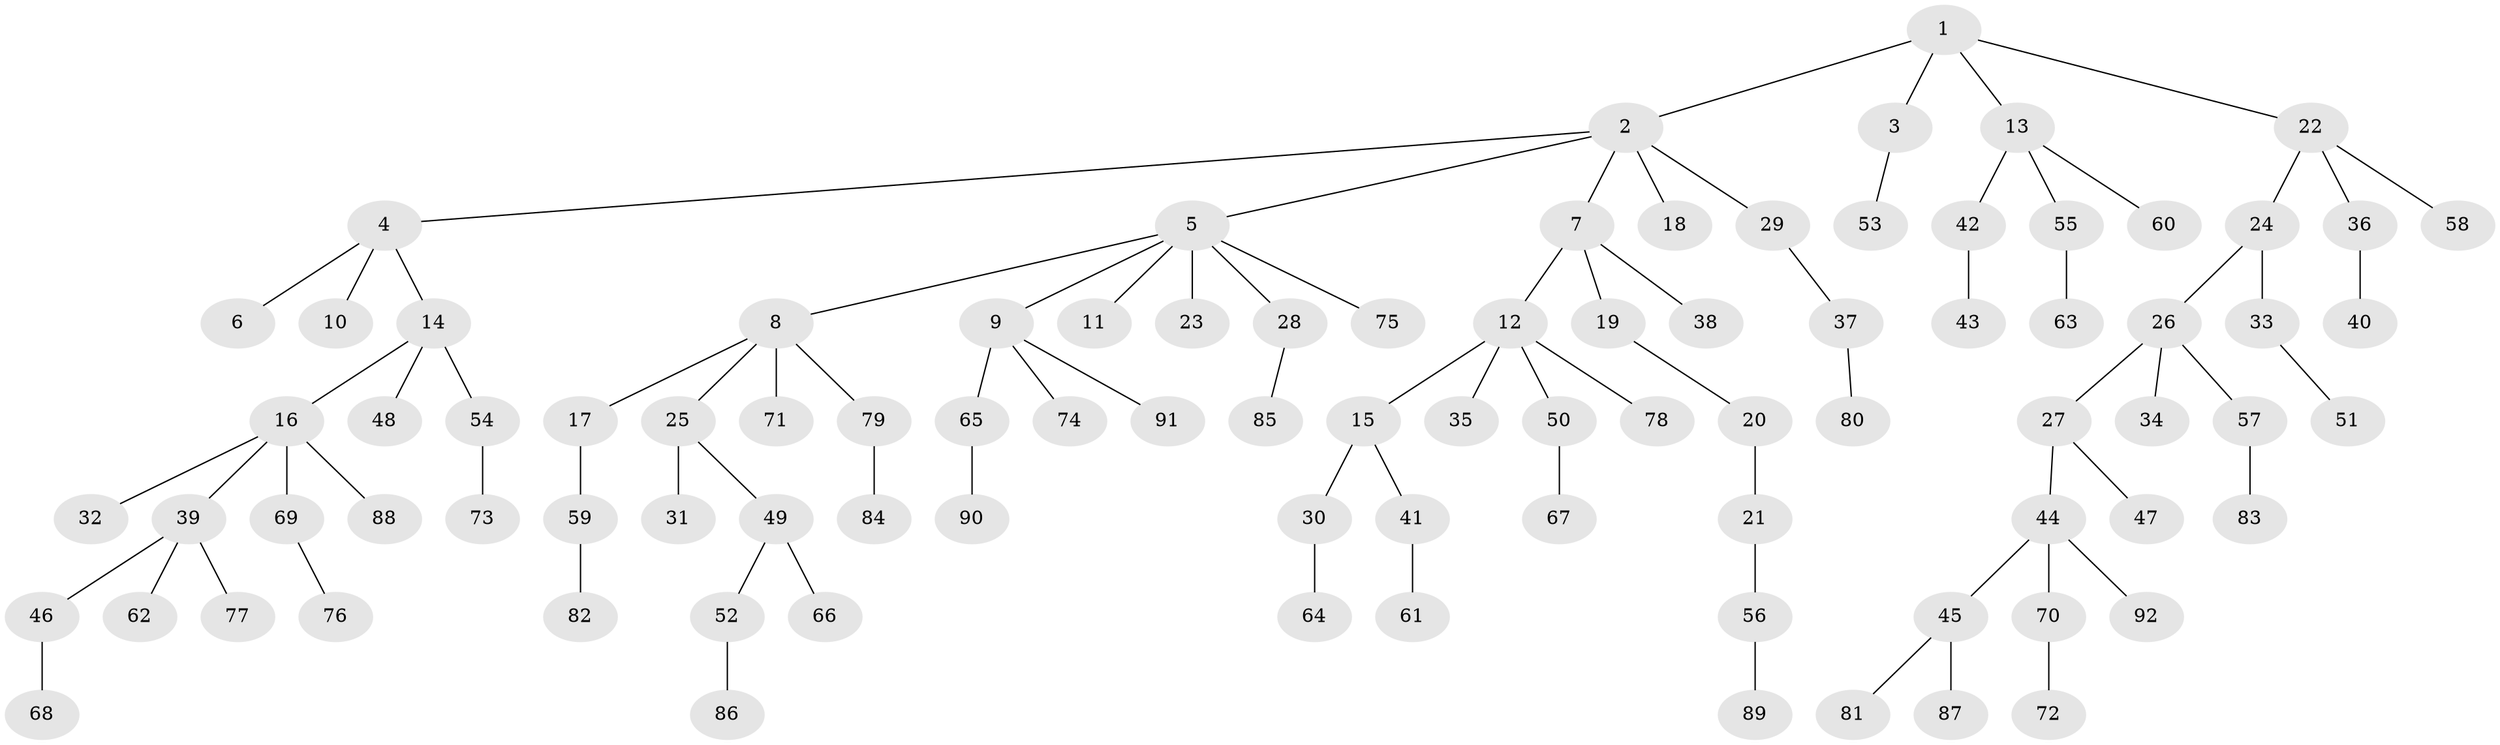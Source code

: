 // Generated by graph-tools (version 1.1) at 2025/26/03/09/25 03:26:26]
// undirected, 92 vertices, 91 edges
graph export_dot {
graph [start="1"]
  node [color=gray90,style=filled];
  1;
  2;
  3;
  4;
  5;
  6;
  7;
  8;
  9;
  10;
  11;
  12;
  13;
  14;
  15;
  16;
  17;
  18;
  19;
  20;
  21;
  22;
  23;
  24;
  25;
  26;
  27;
  28;
  29;
  30;
  31;
  32;
  33;
  34;
  35;
  36;
  37;
  38;
  39;
  40;
  41;
  42;
  43;
  44;
  45;
  46;
  47;
  48;
  49;
  50;
  51;
  52;
  53;
  54;
  55;
  56;
  57;
  58;
  59;
  60;
  61;
  62;
  63;
  64;
  65;
  66;
  67;
  68;
  69;
  70;
  71;
  72;
  73;
  74;
  75;
  76;
  77;
  78;
  79;
  80;
  81;
  82;
  83;
  84;
  85;
  86;
  87;
  88;
  89;
  90;
  91;
  92;
  1 -- 2;
  1 -- 3;
  1 -- 13;
  1 -- 22;
  2 -- 4;
  2 -- 5;
  2 -- 7;
  2 -- 18;
  2 -- 29;
  3 -- 53;
  4 -- 6;
  4 -- 10;
  4 -- 14;
  5 -- 8;
  5 -- 9;
  5 -- 11;
  5 -- 23;
  5 -- 28;
  5 -- 75;
  7 -- 12;
  7 -- 19;
  7 -- 38;
  8 -- 17;
  8 -- 25;
  8 -- 71;
  8 -- 79;
  9 -- 65;
  9 -- 74;
  9 -- 91;
  12 -- 15;
  12 -- 35;
  12 -- 50;
  12 -- 78;
  13 -- 42;
  13 -- 55;
  13 -- 60;
  14 -- 16;
  14 -- 48;
  14 -- 54;
  15 -- 30;
  15 -- 41;
  16 -- 32;
  16 -- 39;
  16 -- 69;
  16 -- 88;
  17 -- 59;
  19 -- 20;
  20 -- 21;
  21 -- 56;
  22 -- 24;
  22 -- 36;
  22 -- 58;
  24 -- 26;
  24 -- 33;
  25 -- 31;
  25 -- 49;
  26 -- 27;
  26 -- 34;
  26 -- 57;
  27 -- 44;
  27 -- 47;
  28 -- 85;
  29 -- 37;
  30 -- 64;
  33 -- 51;
  36 -- 40;
  37 -- 80;
  39 -- 46;
  39 -- 62;
  39 -- 77;
  41 -- 61;
  42 -- 43;
  44 -- 45;
  44 -- 70;
  44 -- 92;
  45 -- 81;
  45 -- 87;
  46 -- 68;
  49 -- 52;
  49 -- 66;
  50 -- 67;
  52 -- 86;
  54 -- 73;
  55 -- 63;
  56 -- 89;
  57 -- 83;
  59 -- 82;
  65 -- 90;
  69 -- 76;
  70 -- 72;
  79 -- 84;
}

